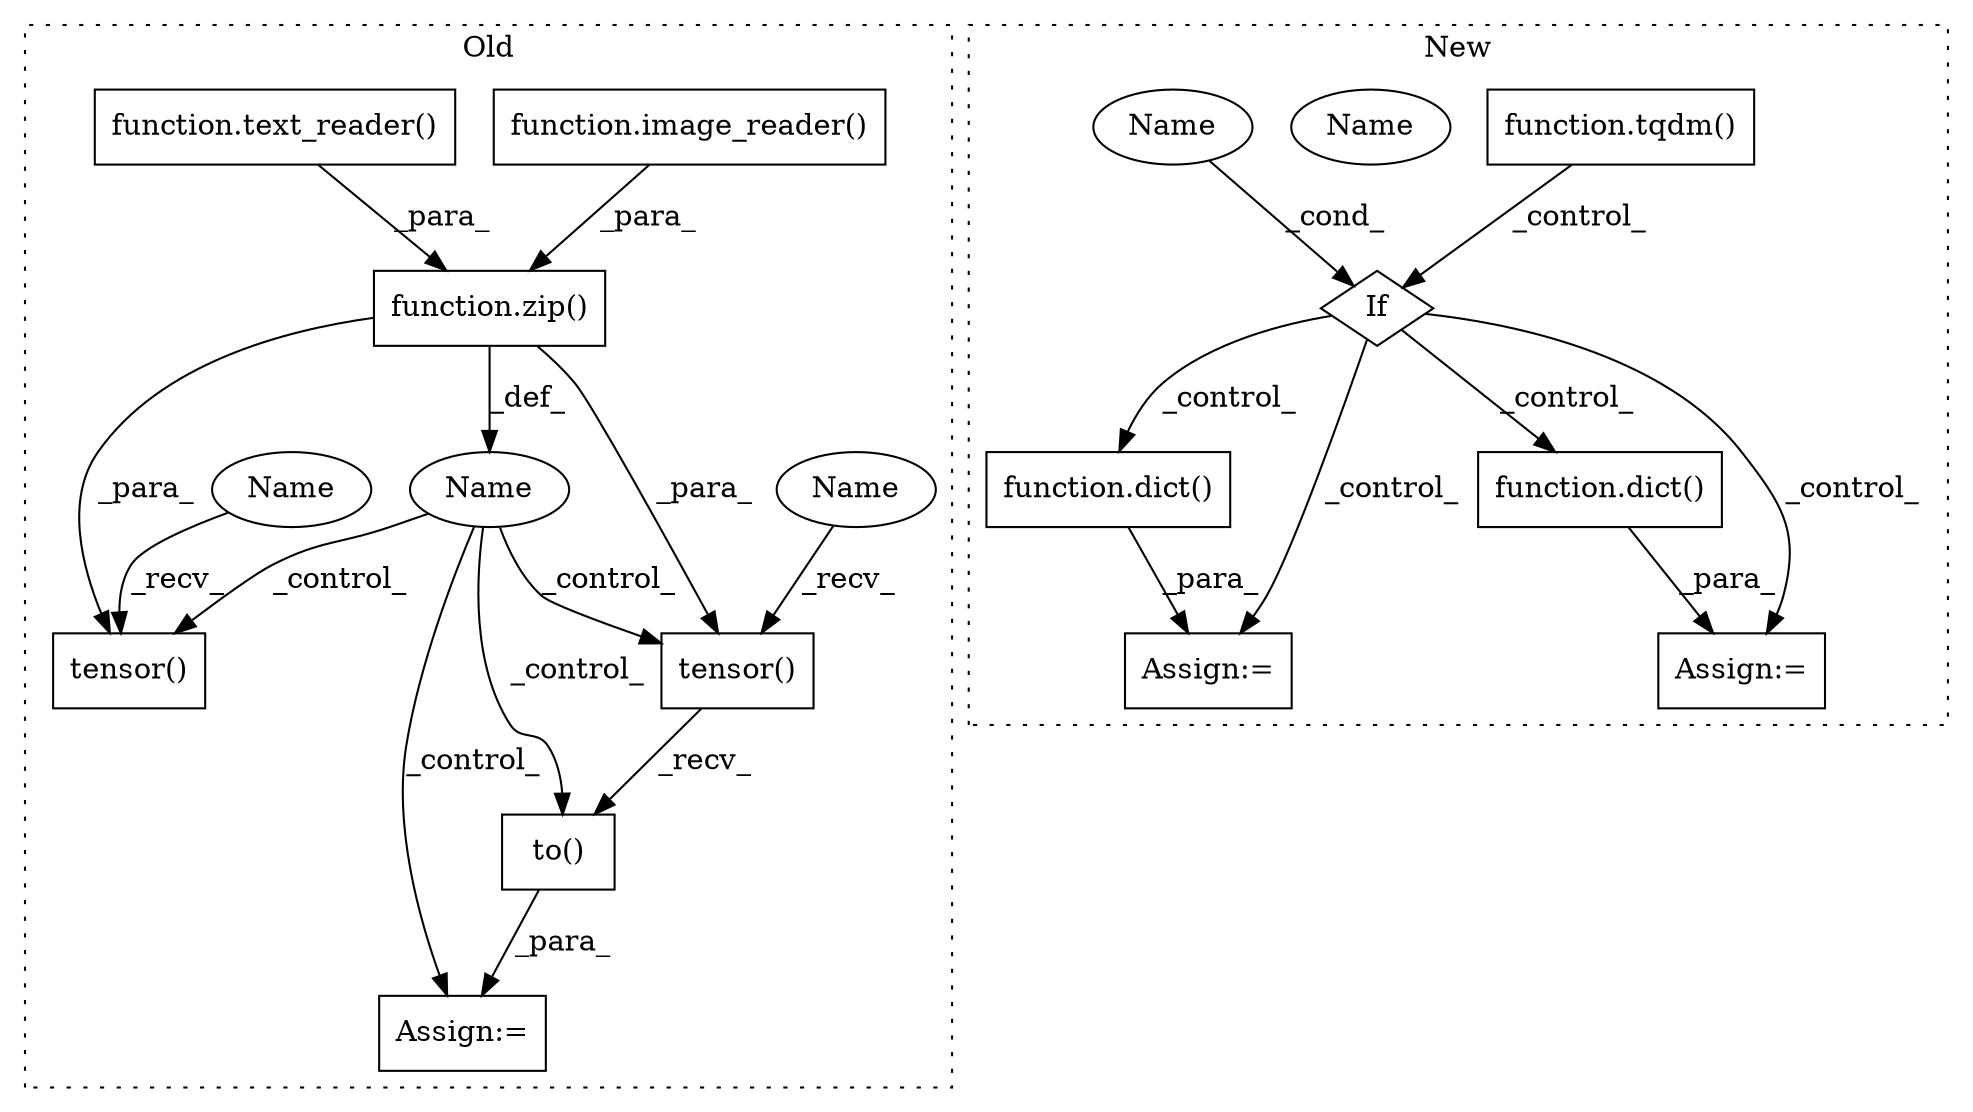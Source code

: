 digraph G {
subgraph cluster0 {
1 [label="function.image_reader()" a="75" s="1137" l="57" shape="box"];
3 [label="tensor()" a="75" s="1373,1397" l="13,1" shape="box"];
4 [label="Name" a="87" s="1121" l="8" shape="ellipse"];
5 [label="Assign:=" a="68" s="1301" l="3" shape="box"];
6 [label="tensor()" a="75" s="1304,1330" l="13,1" shape="box"];
8 [label="to()" a="75" s="1304,1341" l="31,1" shape="box"];
9 [label="function.text_reader()" a="75" s="1212" l="56" shape="box"];
12 [label="function.zip()" a="75" s="1133,1268" l="4,1" shape="box"];
16 [label="Name" a="87" s="1304" l="5" shape="ellipse"];
17 [label="Name" a="87" s="1373" l="5" shape="ellipse"];
label = "Old";
style="dotted";
}
subgraph cluster1 {
2 [label="function.dict()" a="75" s="1400" l="40" shape="box"];
7 [label="If" a="96" s="1266" l="3" shape="diamond"];
10 [label="function.tqdm()" a="75" s="1126,1141" l="5,1" shape="box"];
11 [label="Name" a="87" s="1269" l="16" shape="ellipse"];
13 [label="Assign:=" a="68" s="1397" l="3" shape="box"];
14 [label="function.dict()" a="75" s="1316" l="36" shape="box"];
15 [label="Assign:=" a="68" s="1313" l="3" shape="box"];
18 [label="Name" a="87" s="1269" l="16" shape="ellipse"];
label = "New";
style="dotted";
}
1 -> 12 [label="_para_"];
2 -> 13 [label="_para_"];
4 -> 3 [label="_control_"];
4 -> 6 [label="_control_"];
4 -> 8 [label="_control_"];
4 -> 5 [label="_control_"];
6 -> 8 [label="_recv_"];
7 -> 15 [label="_control_"];
7 -> 13 [label="_control_"];
7 -> 2 [label="_control_"];
7 -> 14 [label="_control_"];
8 -> 5 [label="_para_"];
9 -> 12 [label="_para_"];
10 -> 7 [label="_control_"];
12 -> 3 [label="_para_"];
12 -> 6 [label="_para_"];
12 -> 4 [label="_def_"];
14 -> 15 [label="_para_"];
16 -> 6 [label="_recv_"];
17 -> 3 [label="_recv_"];
18 -> 7 [label="_cond_"];
}
